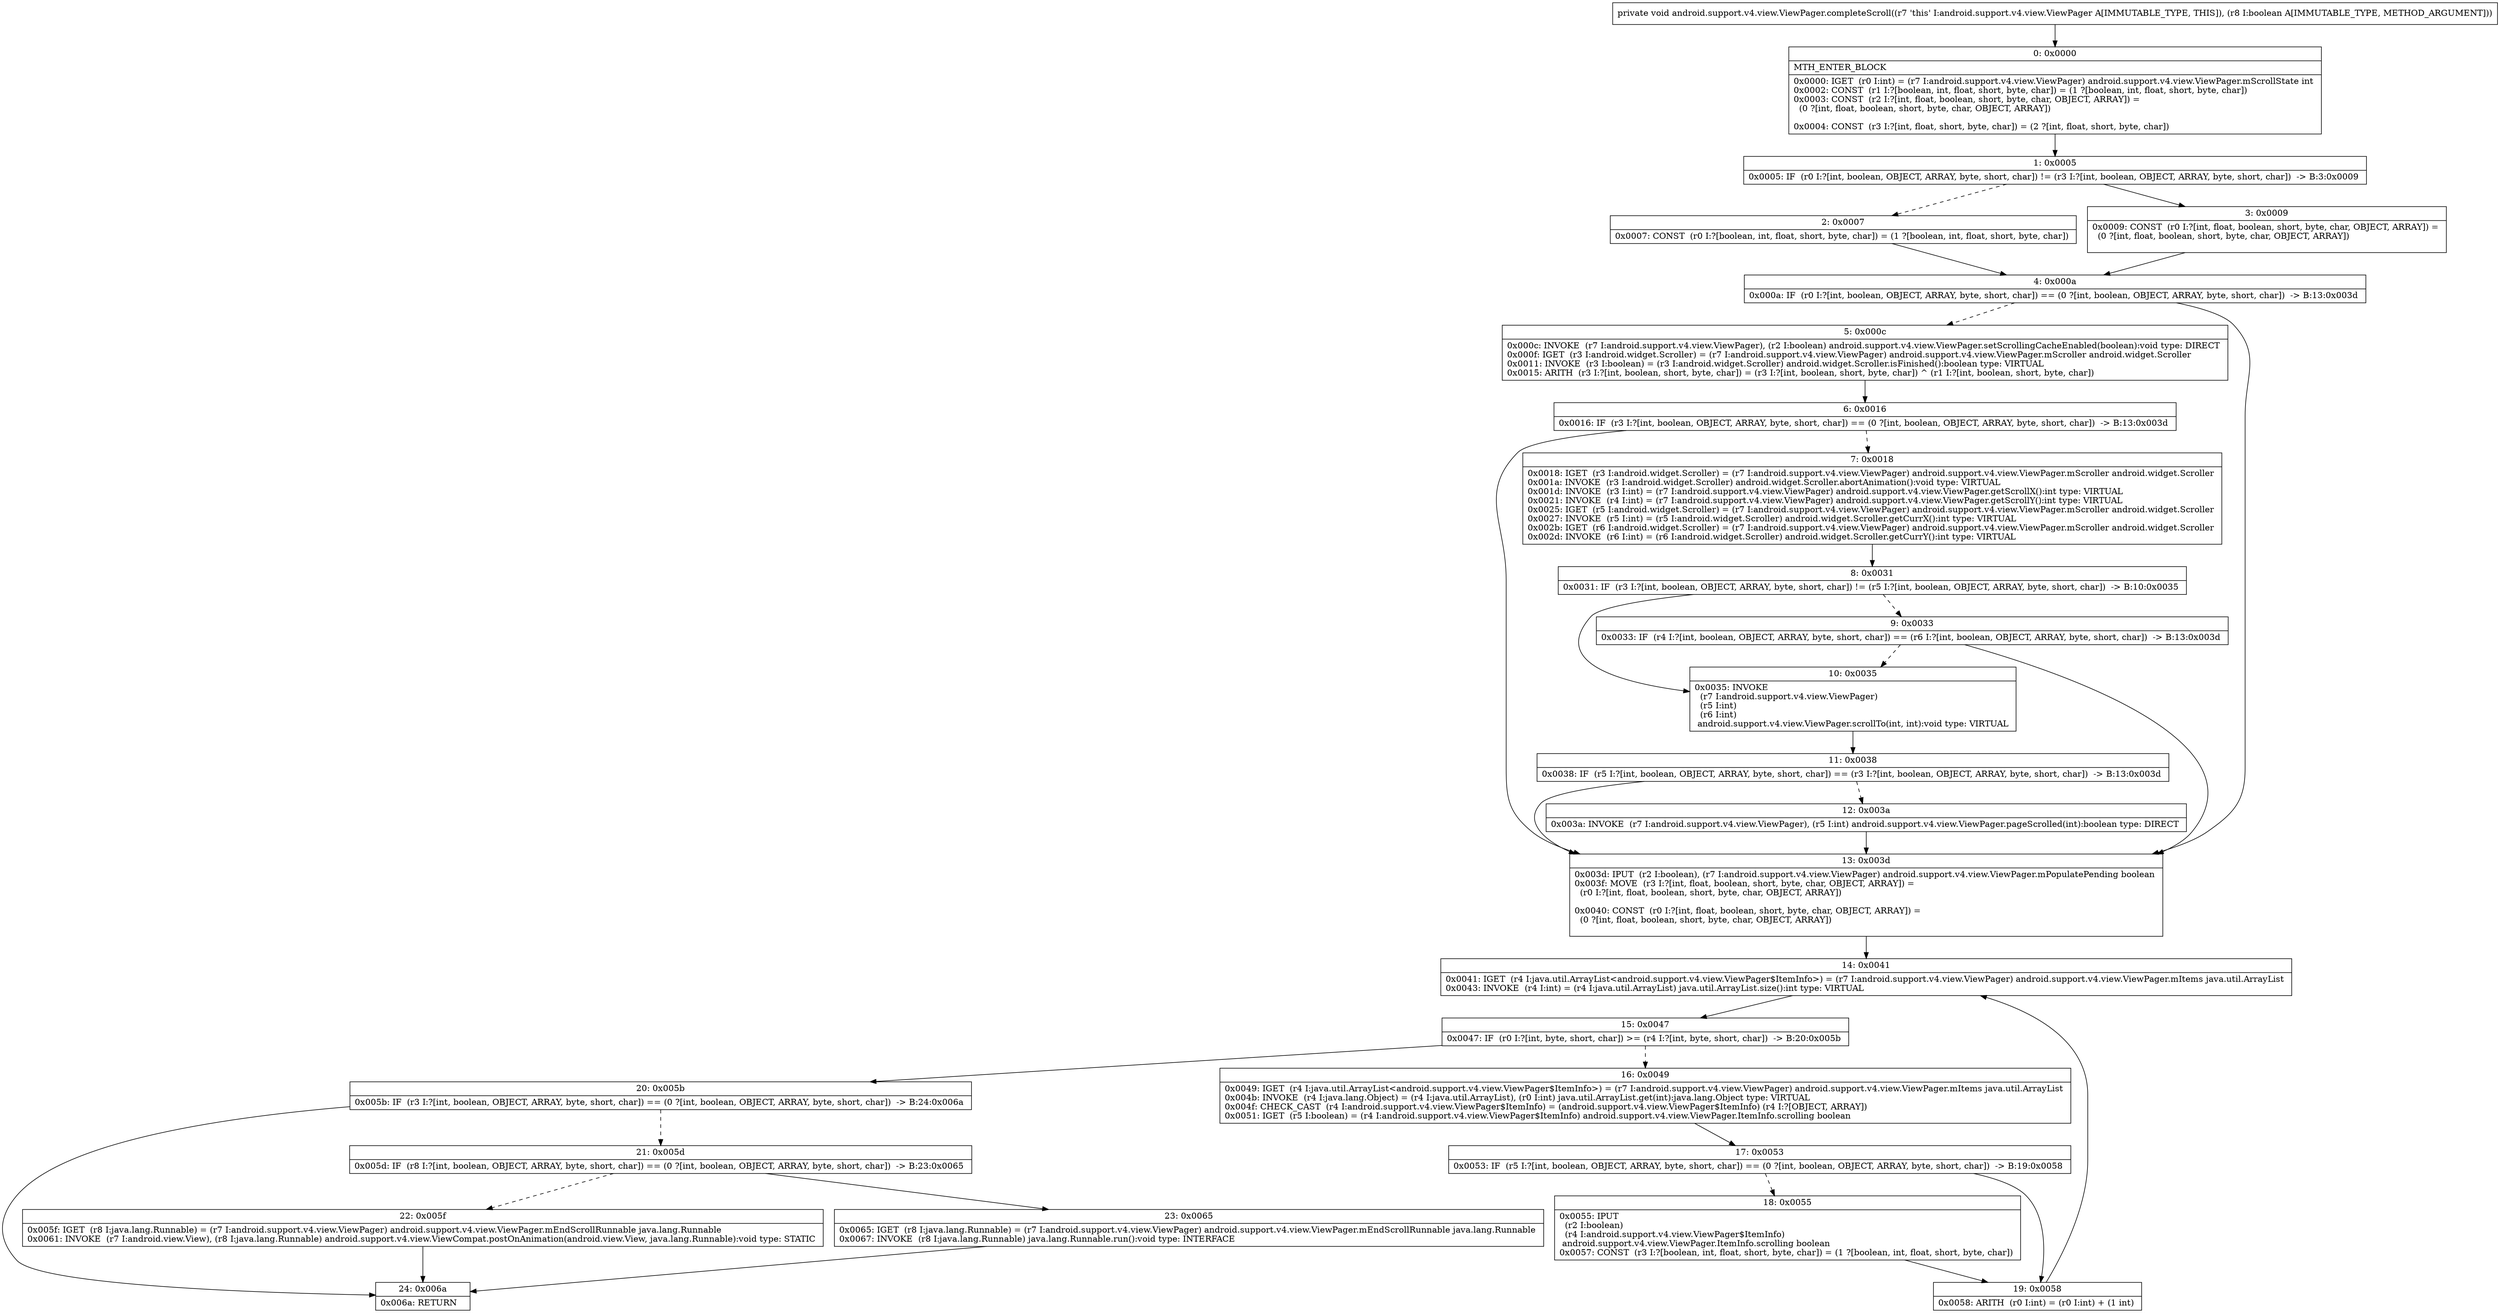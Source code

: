 digraph "CFG forandroid.support.v4.view.ViewPager.completeScroll(Z)V" {
Node_0 [shape=record,label="{0\:\ 0x0000|MTH_ENTER_BLOCK\l|0x0000: IGET  (r0 I:int) = (r7 I:android.support.v4.view.ViewPager) android.support.v4.view.ViewPager.mScrollState int \l0x0002: CONST  (r1 I:?[boolean, int, float, short, byte, char]) = (1 ?[boolean, int, float, short, byte, char]) \l0x0003: CONST  (r2 I:?[int, float, boolean, short, byte, char, OBJECT, ARRAY]) = \l  (0 ?[int, float, boolean, short, byte, char, OBJECT, ARRAY])\l \l0x0004: CONST  (r3 I:?[int, float, short, byte, char]) = (2 ?[int, float, short, byte, char]) \l}"];
Node_1 [shape=record,label="{1\:\ 0x0005|0x0005: IF  (r0 I:?[int, boolean, OBJECT, ARRAY, byte, short, char]) != (r3 I:?[int, boolean, OBJECT, ARRAY, byte, short, char])  \-\> B:3:0x0009 \l}"];
Node_2 [shape=record,label="{2\:\ 0x0007|0x0007: CONST  (r0 I:?[boolean, int, float, short, byte, char]) = (1 ?[boolean, int, float, short, byte, char]) \l}"];
Node_3 [shape=record,label="{3\:\ 0x0009|0x0009: CONST  (r0 I:?[int, float, boolean, short, byte, char, OBJECT, ARRAY]) = \l  (0 ?[int, float, boolean, short, byte, char, OBJECT, ARRAY])\l \l}"];
Node_4 [shape=record,label="{4\:\ 0x000a|0x000a: IF  (r0 I:?[int, boolean, OBJECT, ARRAY, byte, short, char]) == (0 ?[int, boolean, OBJECT, ARRAY, byte, short, char])  \-\> B:13:0x003d \l}"];
Node_5 [shape=record,label="{5\:\ 0x000c|0x000c: INVOKE  (r7 I:android.support.v4.view.ViewPager), (r2 I:boolean) android.support.v4.view.ViewPager.setScrollingCacheEnabled(boolean):void type: DIRECT \l0x000f: IGET  (r3 I:android.widget.Scroller) = (r7 I:android.support.v4.view.ViewPager) android.support.v4.view.ViewPager.mScroller android.widget.Scroller \l0x0011: INVOKE  (r3 I:boolean) = (r3 I:android.widget.Scroller) android.widget.Scroller.isFinished():boolean type: VIRTUAL \l0x0015: ARITH  (r3 I:?[int, boolean, short, byte, char]) = (r3 I:?[int, boolean, short, byte, char]) ^ (r1 I:?[int, boolean, short, byte, char]) \l}"];
Node_6 [shape=record,label="{6\:\ 0x0016|0x0016: IF  (r3 I:?[int, boolean, OBJECT, ARRAY, byte, short, char]) == (0 ?[int, boolean, OBJECT, ARRAY, byte, short, char])  \-\> B:13:0x003d \l}"];
Node_7 [shape=record,label="{7\:\ 0x0018|0x0018: IGET  (r3 I:android.widget.Scroller) = (r7 I:android.support.v4.view.ViewPager) android.support.v4.view.ViewPager.mScroller android.widget.Scroller \l0x001a: INVOKE  (r3 I:android.widget.Scroller) android.widget.Scroller.abortAnimation():void type: VIRTUAL \l0x001d: INVOKE  (r3 I:int) = (r7 I:android.support.v4.view.ViewPager) android.support.v4.view.ViewPager.getScrollX():int type: VIRTUAL \l0x0021: INVOKE  (r4 I:int) = (r7 I:android.support.v4.view.ViewPager) android.support.v4.view.ViewPager.getScrollY():int type: VIRTUAL \l0x0025: IGET  (r5 I:android.widget.Scroller) = (r7 I:android.support.v4.view.ViewPager) android.support.v4.view.ViewPager.mScroller android.widget.Scroller \l0x0027: INVOKE  (r5 I:int) = (r5 I:android.widget.Scroller) android.widget.Scroller.getCurrX():int type: VIRTUAL \l0x002b: IGET  (r6 I:android.widget.Scroller) = (r7 I:android.support.v4.view.ViewPager) android.support.v4.view.ViewPager.mScroller android.widget.Scroller \l0x002d: INVOKE  (r6 I:int) = (r6 I:android.widget.Scroller) android.widget.Scroller.getCurrY():int type: VIRTUAL \l}"];
Node_8 [shape=record,label="{8\:\ 0x0031|0x0031: IF  (r3 I:?[int, boolean, OBJECT, ARRAY, byte, short, char]) != (r5 I:?[int, boolean, OBJECT, ARRAY, byte, short, char])  \-\> B:10:0x0035 \l}"];
Node_9 [shape=record,label="{9\:\ 0x0033|0x0033: IF  (r4 I:?[int, boolean, OBJECT, ARRAY, byte, short, char]) == (r6 I:?[int, boolean, OBJECT, ARRAY, byte, short, char])  \-\> B:13:0x003d \l}"];
Node_10 [shape=record,label="{10\:\ 0x0035|0x0035: INVOKE  \l  (r7 I:android.support.v4.view.ViewPager)\l  (r5 I:int)\l  (r6 I:int)\l android.support.v4.view.ViewPager.scrollTo(int, int):void type: VIRTUAL \l}"];
Node_11 [shape=record,label="{11\:\ 0x0038|0x0038: IF  (r5 I:?[int, boolean, OBJECT, ARRAY, byte, short, char]) == (r3 I:?[int, boolean, OBJECT, ARRAY, byte, short, char])  \-\> B:13:0x003d \l}"];
Node_12 [shape=record,label="{12\:\ 0x003a|0x003a: INVOKE  (r7 I:android.support.v4.view.ViewPager), (r5 I:int) android.support.v4.view.ViewPager.pageScrolled(int):boolean type: DIRECT \l}"];
Node_13 [shape=record,label="{13\:\ 0x003d|0x003d: IPUT  (r2 I:boolean), (r7 I:android.support.v4.view.ViewPager) android.support.v4.view.ViewPager.mPopulatePending boolean \l0x003f: MOVE  (r3 I:?[int, float, boolean, short, byte, char, OBJECT, ARRAY]) = \l  (r0 I:?[int, float, boolean, short, byte, char, OBJECT, ARRAY])\l \l0x0040: CONST  (r0 I:?[int, float, boolean, short, byte, char, OBJECT, ARRAY]) = \l  (0 ?[int, float, boolean, short, byte, char, OBJECT, ARRAY])\l \l}"];
Node_14 [shape=record,label="{14\:\ 0x0041|0x0041: IGET  (r4 I:java.util.ArrayList\<android.support.v4.view.ViewPager$ItemInfo\>) = (r7 I:android.support.v4.view.ViewPager) android.support.v4.view.ViewPager.mItems java.util.ArrayList \l0x0043: INVOKE  (r4 I:int) = (r4 I:java.util.ArrayList) java.util.ArrayList.size():int type: VIRTUAL \l}"];
Node_15 [shape=record,label="{15\:\ 0x0047|0x0047: IF  (r0 I:?[int, byte, short, char]) \>= (r4 I:?[int, byte, short, char])  \-\> B:20:0x005b \l}"];
Node_16 [shape=record,label="{16\:\ 0x0049|0x0049: IGET  (r4 I:java.util.ArrayList\<android.support.v4.view.ViewPager$ItemInfo\>) = (r7 I:android.support.v4.view.ViewPager) android.support.v4.view.ViewPager.mItems java.util.ArrayList \l0x004b: INVOKE  (r4 I:java.lang.Object) = (r4 I:java.util.ArrayList), (r0 I:int) java.util.ArrayList.get(int):java.lang.Object type: VIRTUAL \l0x004f: CHECK_CAST  (r4 I:android.support.v4.view.ViewPager$ItemInfo) = (android.support.v4.view.ViewPager$ItemInfo) (r4 I:?[OBJECT, ARRAY]) \l0x0051: IGET  (r5 I:boolean) = (r4 I:android.support.v4.view.ViewPager$ItemInfo) android.support.v4.view.ViewPager.ItemInfo.scrolling boolean \l}"];
Node_17 [shape=record,label="{17\:\ 0x0053|0x0053: IF  (r5 I:?[int, boolean, OBJECT, ARRAY, byte, short, char]) == (0 ?[int, boolean, OBJECT, ARRAY, byte, short, char])  \-\> B:19:0x0058 \l}"];
Node_18 [shape=record,label="{18\:\ 0x0055|0x0055: IPUT  \l  (r2 I:boolean)\l  (r4 I:android.support.v4.view.ViewPager$ItemInfo)\l android.support.v4.view.ViewPager.ItemInfo.scrolling boolean \l0x0057: CONST  (r3 I:?[boolean, int, float, short, byte, char]) = (1 ?[boolean, int, float, short, byte, char]) \l}"];
Node_19 [shape=record,label="{19\:\ 0x0058|0x0058: ARITH  (r0 I:int) = (r0 I:int) + (1 int) \l}"];
Node_20 [shape=record,label="{20\:\ 0x005b|0x005b: IF  (r3 I:?[int, boolean, OBJECT, ARRAY, byte, short, char]) == (0 ?[int, boolean, OBJECT, ARRAY, byte, short, char])  \-\> B:24:0x006a \l}"];
Node_21 [shape=record,label="{21\:\ 0x005d|0x005d: IF  (r8 I:?[int, boolean, OBJECT, ARRAY, byte, short, char]) == (0 ?[int, boolean, OBJECT, ARRAY, byte, short, char])  \-\> B:23:0x0065 \l}"];
Node_22 [shape=record,label="{22\:\ 0x005f|0x005f: IGET  (r8 I:java.lang.Runnable) = (r7 I:android.support.v4.view.ViewPager) android.support.v4.view.ViewPager.mEndScrollRunnable java.lang.Runnable \l0x0061: INVOKE  (r7 I:android.view.View), (r8 I:java.lang.Runnable) android.support.v4.view.ViewCompat.postOnAnimation(android.view.View, java.lang.Runnable):void type: STATIC \l}"];
Node_23 [shape=record,label="{23\:\ 0x0065|0x0065: IGET  (r8 I:java.lang.Runnable) = (r7 I:android.support.v4.view.ViewPager) android.support.v4.view.ViewPager.mEndScrollRunnable java.lang.Runnable \l0x0067: INVOKE  (r8 I:java.lang.Runnable) java.lang.Runnable.run():void type: INTERFACE \l}"];
Node_24 [shape=record,label="{24\:\ 0x006a|0x006a: RETURN   \l}"];
MethodNode[shape=record,label="{private void android.support.v4.view.ViewPager.completeScroll((r7 'this' I:android.support.v4.view.ViewPager A[IMMUTABLE_TYPE, THIS]), (r8 I:boolean A[IMMUTABLE_TYPE, METHOD_ARGUMENT])) }"];
MethodNode -> Node_0;
Node_0 -> Node_1;
Node_1 -> Node_2[style=dashed];
Node_1 -> Node_3;
Node_2 -> Node_4;
Node_3 -> Node_4;
Node_4 -> Node_5[style=dashed];
Node_4 -> Node_13;
Node_5 -> Node_6;
Node_6 -> Node_7[style=dashed];
Node_6 -> Node_13;
Node_7 -> Node_8;
Node_8 -> Node_9[style=dashed];
Node_8 -> Node_10;
Node_9 -> Node_10[style=dashed];
Node_9 -> Node_13;
Node_10 -> Node_11;
Node_11 -> Node_12[style=dashed];
Node_11 -> Node_13;
Node_12 -> Node_13;
Node_13 -> Node_14;
Node_14 -> Node_15;
Node_15 -> Node_16[style=dashed];
Node_15 -> Node_20;
Node_16 -> Node_17;
Node_17 -> Node_18[style=dashed];
Node_17 -> Node_19;
Node_18 -> Node_19;
Node_19 -> Node_14;
Node_20 -> Node_21[style=dashed];
Node_20 -> Node_24;
Node_21 -> Node_22[style=dashed];
Node_21 -> Node_23;
Node_22 -> Node_24;
Node_23 -> Node_24;
}

